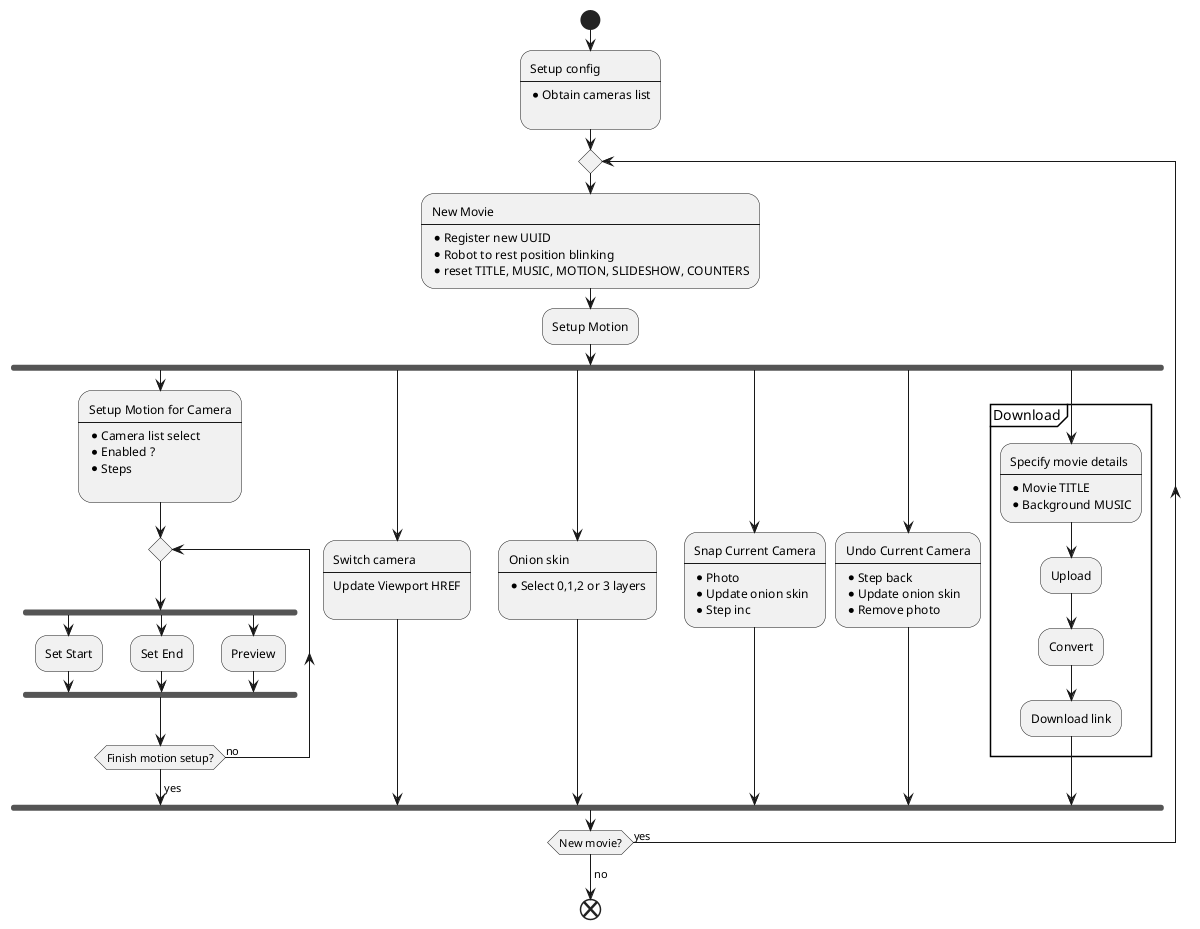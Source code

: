 
@startuml

start
:Setup config
----
* Obtain cameras list
;
repeat
:New Movie
----
* Register new UUID
* Robot to rest position blinking
* reset TITLE, MUSIC, MOTION, SLIDESHOW, COUNTERS;
:Setup Motion;
fork
  :Setup Motion for Camera
  ----
  * Camera list select
  * Enabled ?
  * Steps
  ;
  repeat
  fork
  :Set Start;
  fork again
  :Set End;
  fork again
  :Preview;
  end fork
  repeat while (Finish motion setup?) is (no)
  -> yes;
  
fork again 
  :Switch camera
  ----
  Update Viewport HREF
  ;
fork again
  :Onion skin
  ----
  * Select 0,1,2 or 3 layers
  ;
fork again
  :Snap Current Camera
  ----
  * Photo
  * Update onion skin
  * Step inc;
fork again
  :Undo Current Camera
  ----
  * Step back  
  * Update onion skin
  * Remove photo;
fork again
  partition Download {
  :Specify movie details
  ----
  * Movie TITLE
  * Background MUSIC;
  :Upload;
  :Convert;
  :Download link;
  }
end fork
repeat while (New movie?) is (yes)
-> no;
end

@enduml